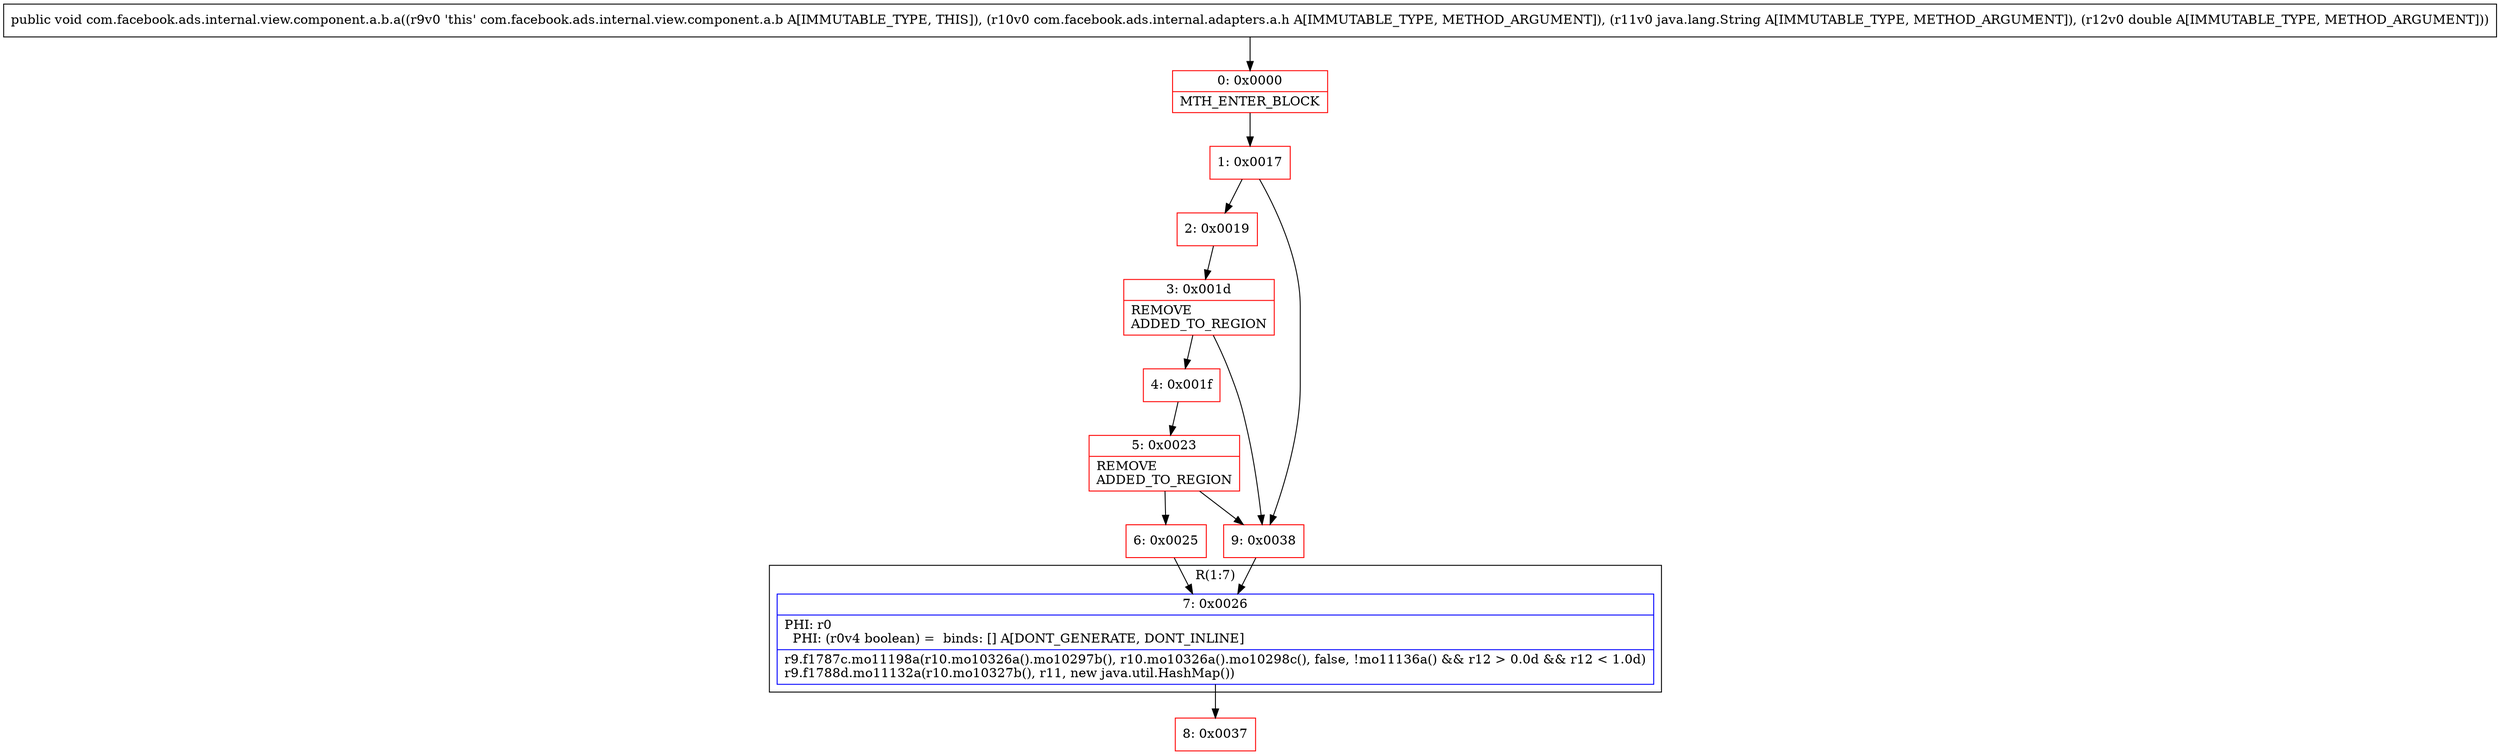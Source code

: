 digraph "CFG forcom.facebook.ads.internal.view.component.a.b.a(Lcom\/facebook\/ads\/internal\/adapters\/a\/h;Ljava\/lang\/String;D)V" {
subgraph cluster_Region_288939816 {
label = "R(1:7)";
node [shape=record,color=blue];
Node_7 [shape=record,label="{7\:\ 0x0026|PHI: r0 \l  PHI: (r0v4 boolean) =  binds: [] A[DONT_GENERATE, DONT_INLINE]\l|r9.f1787c.mo11198a(r10.mo10326a().mo10297b(), r10.mo10326a().mo10298c(), false, !mo11136a() && r12 \> 0.0d && r12 \< 1.0d)\lr9.f1788d.mo11132a(r10.mo10327b(), r11, new java.util.HashMap())\l}"];
}
Node_0 [shape=record,color=red,label="{0\:\ 0x0000|MTH_ENTER_BLOCK\l}"];
Node_1 [shape=record,color=red,label="{1\:\ 0x0017}"];
Node_2 [shape=record,color=red,label="{2\:\ 0x0019}"];
Node_3 [shape=record,color=red,label="{3\:\ 0x001d|REMOVE\lADDED_TO_REGION\l}"];
Node_4 [shape=record,color=red,label="{4\:\ 0x001f}"];
Node_5 [shape=record,color=red,label="{5\:\ 0x0023|REMOVE\lADDED_TO_REGION\l}"];
Node_6 [shape=record,color=red,label="{6\:\ 0x0025}"];
Node_8 [shape=record,color=red,label="{8\:\ 0x0037}"];
Node_9 [shape=record,color=red,label="{9\:\ 0x0038}"];
MethodNode[shape=record,label="{public void com.facebook.ads.internal.view.component.a.b.a((r9v0 'this' com.facebook.ads.internal.view.component.a.b A[IMMUTABLE_TYPE, THIS]), (r10v0 com.facebook.ads.internal.adapters.a.h A[IMMUTABLE_TYPE, METHOD_ARGUMENT]), (r11v0 java.lang.String A[IMMUTABLE_TYPE, METHOD_ARGUMENT]), (r12v0 double A[IMMUTABLE_TYPE, METHOD_ARGUMENT])) }"];
MethodNode -> Node_0;
Node_7 -> Node_8;
Node_0 -> Node_1;
Node_1 -> Node_2;
Node_1 -> Node_9;
Node_2 -> Node_3;
Node_3 -> Node_4;
Node_3 -> Node_9;
Node_4 -> Node_5;
Node_5 -> Node_6;
Node_5 -> Node_9;
Node_6 -> Node_7;
Node_9 -> Node_7;
}

